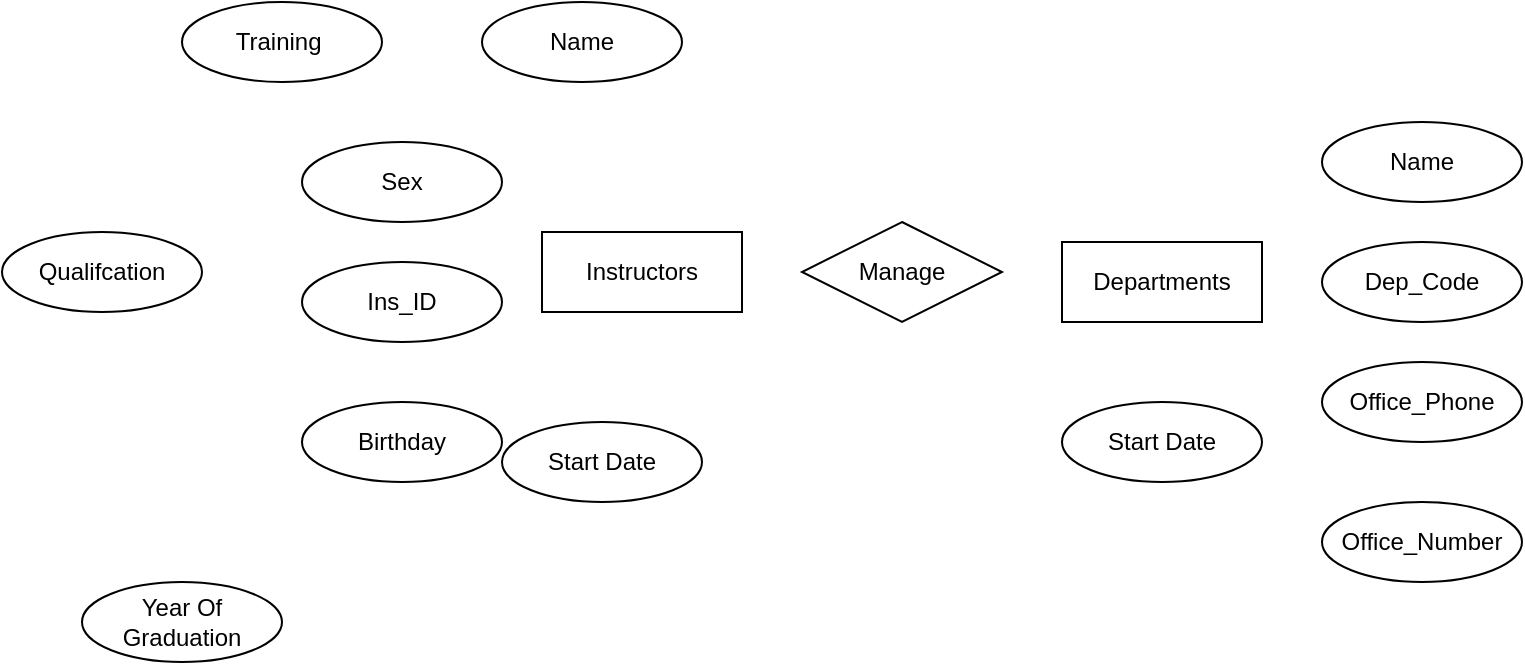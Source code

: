 <mxfile version="26.0.11">
  <diagram id="R2lEEEUBdFMjLlhIrx00" name="Page-1">
    <mxGraphModel dx="1850" dy="622" grid="1" gridSize="10" guides="1" tooltips="1" connect="1" arrows="1" fold="1" page="1" pageScale="1" pageWidth="850" pageHeight="1100" math="0" shadow="0" extFonts="Permanent Marker^https://fonts.googleapis.com/css?family=Permanent+Marker">
      <root>
        <mxCell id="0" />
        <mxCell id="1" parent="0" />
        <mxCell id="b0n5neDOJTrzBqEPWJX2-1" value="Departments" style="whiteSpace=wrap;html=1;align=center;" vertex="1" parent="1">
          <mxGeometry x="330" y="260" width="100" height="40" as="geometry" />
        </mxCell>
        <mxCell id="b0n5neDOJTrzBqEPWJX2-2" value="Instructors" style="whiteSpace=wrap;html=1;align=center;" vertex="1" parent="1">
          <mxGeometry x="70" y="255" width="100" height="40" as="geometry" />
        </mxCell>
        <mxCell id="b0n5neDOJTrzBqEPWJX2-4" value="Start Date" style="ellipse;whiteSpace=wrap;html=1;align=center;" vertex="1" parent="1">
          <mxGeometry x="330" y="340" width="100" height="40" as="geometry" />
        </mxCell>
        <mxCell id="b0n5neDOJTrzBqEPWJX2-5" value="Office_Phone" style="ellipse;whiteSpace=wrap;html=1;align=center;" vertex="1" parent="1">
          <mxGeometry x="460" y="320" width="100" height="40" as="geometry" />
        </mxCell>
        <mxCell id="b0n5neDOJTrzBqEPWJX2-6" value="Office_Number" style="ellipse;whiteSpace=wrap;html=1;align=center;" vertex="1" parent="1">
          <mxGeometry x="460" y="390" width="100" height="40" as="geometry" />
        </mxCell>
        <mxCell id="b0n5neDOJTrzBqEPWJX2-7" value="Dep_Code" style="ellipse;whiteSpace=wrap;html=1;align=center;" vertex="1" parent="1">
          <mxGeometry x="460" y="260" width="100" height="40" as="geometry" />
        </mxCell>
        <mxCell id="b0n5neDOJTrzBqEPWJX2-8" value="Name" style="ellipse;whiteSpace=wrap;html=1;align=center;" vertex="1" parent="1">
          <mxGeometry x="460" y="200" width="100" height="40" as="geometry" />
        </mxCell>
        <mxCell id="b0n5neDOJTrzBqEPWJX2-9" value="Manage" style="shape=rhombus;perimeter=rhombusPerimeter;whiteSpace=wrap;html=1;align=center;" vertex="1" parent="1">
          <mxGeometry x="200" y="250" width="100" height="50" as="geometry" />
        </mxCell>
        <mxCell id="b0n5neDOJTrzBqEPWJX2-10" value="Birthday" style="ellipse;whiteSpace=wrap;html=1;align=center;" vertex="1" parent="1">
          <mxGeometry x="-50" y="340" width="100" height="40" as="geometry" />
        </mxCell>
        <mxCell id="b0n5neDOJTrzBqEPWJX2-11" value="Ins_ID" style="ellipse;whiteSpace=wrap;html=1;align=center;" vertex="1" parent="1">
          <mxGeometry x="-50" y="270" width="100" height="40" as="geometry" />
        </mxCell>
        <mxCell id="b0n5neDOJTrzBqEPWJX2-12" value="Start Date" style="ellipse;whiteSpace=wrap;html=1;align=center;" vertex="1" parent="1">
          <mxGeometry x="50" y="350" width="100" height="40" as="geometry" />
        </mxCell>
        <mxCell id="b0n5neDOJTrzBqEPWJX2-13" value="Training&amp;nbsp;" style="ellipse;whiteSpace=wrap;html=1;align=center;" vertex="1" parent="1">
          <mxGeometry x="-110" y="140" width="100" height="40" as="geometry" />
        </mxCell>
        <mxCell id="b0n5neDOJTrzBqEPWJX2-14" value="Name" style="ellipse;whiteSpace=wrap;html=1;align=center;" vertex="1" parent="1">
          <mxGeometry x="40" y="140" width="100" height="40" as="geometry" />
        </mxCell>
        <mxCell id="b0n5neDOJTrzBqEPWJX2-15" value="Sex" style="ellipse;whiteSpace=wrap;html=1;align=center;" vertex="1" parent="1">
          <mxGeometry x="-50" y="210" width="100" height="40" as="geometry" />
        </mxCell>
        <mxCell id="b0n5neDOJTrzBqEPWJX2-16" value="Qualifcation" style="ellipse;whiteSpace=wrap;html=1;align=center;" vertex="1" parent="1">
          <mxGeometry x="-200" y="255" width="100" height="40" as="geometry" />
        </mxCell>
        <mxCell id="b0n5neDOJTrzBqEPWJX2-17" value="Year Of Graduation" style="ellipse;whiteSpace=wrap;html=1;align=center;" vertex="1" parent="1">
          <mxGeometry x="-160" y="430" width="100" height="40" as="geometry" />
        </mxCell>
      </root>
    </mxGraphModel>
  </diagram>
</mxfile>
